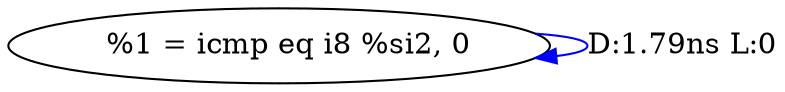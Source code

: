 digraph {
Node0x2b634f0[label="  %1 = icmp eq i8 %si2, 0"];
Node0x2b634f0 -> Node0x2b634f0[label="D:1.79ns L:0",color=blue];
}
